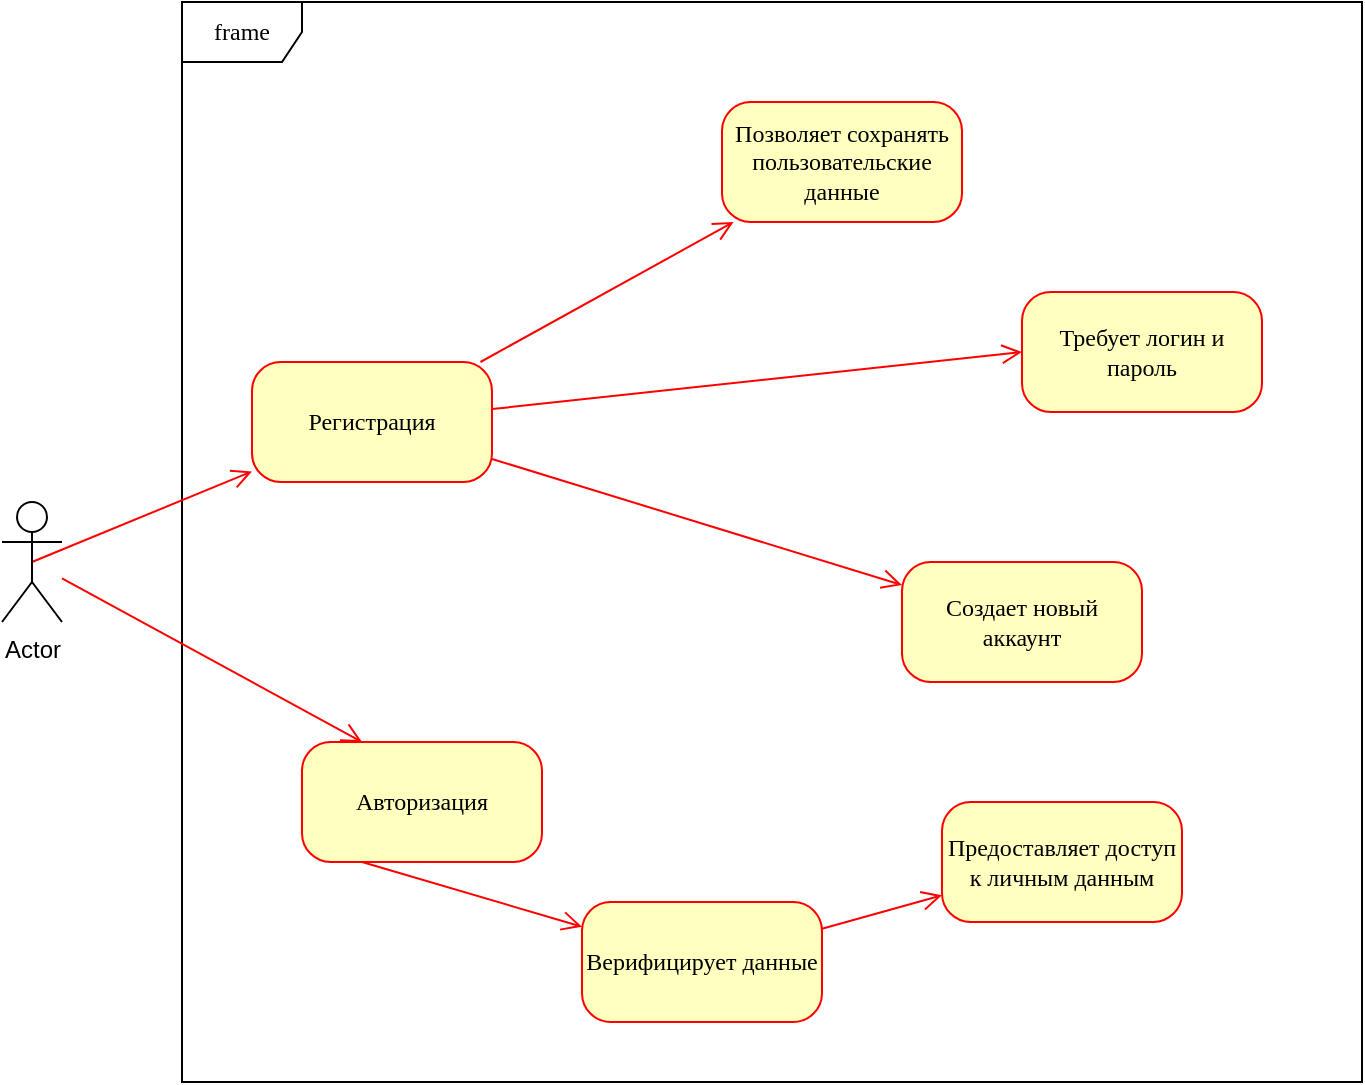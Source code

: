 <mxfile version="24.2.2" type="device">
  <diagram name="Page-1" id="FeLuHqMS68gYHYWkLC42">
    <mxGraphModel dx="1431" dy="821" grid="1" gridSize="10" guides="1" tooltips="1" connect="1" arrows="1" fold="1" page="1" pageScale="1" pageWidth="850" pageHeight="1100" math="0" shadow="0">
      <root>
        <mxCell id="0" />
        <mxCell id="1" parent="0" />
        <mxCell id="ICP9bJcg-K-e2DvkJ-tD-7" value="frame" style="shape=umlFrame;whiteSpace=wrap;html=1;rounded=1;shadow=0;comic=0;labelBackgroundColor=none;strokeWidth=1;fontFamily=Verdana;fontSize=12;align=center;container=0;fillColor=none;" vertex="1" parent="1">
          <mxGeometry x="175" y="280" width="590" height="540" as="geometry" />
        </mxCell>
        <mxCell id="ICP9bJcg-K-e2DvkJ-tD-1" value="Авторизация" style="rounded=1;whiteSpace=wrap;html=1;arcSize=24;fillColor=#ffffc0;strokeColor=#ff0000;shadow=0;comic=0;labelBackgroundColor=none;fontFamily=Verdana;fontSize=12;fontColor=#000000;align=center;" vertex="1" parent="1">
          <mxGeometry x="235" y="650" width="120" height="60" as="geometry" />
        </mxCell>
        <mxCell id="ICP9bJcg-K-e2DvkJ-tD-2" value="Регистрация" style="rounded=1;whiteSpace=wrap;html=1;arcSize=24;fillColor=#ffffc0;strokeColor=#ff0000;shadow=0;comic=0;labelBackgroundColor=none;fontFamily=Verdana;fontSize=12;fontColor=#000000;align=center;" vertex="1" parent="1">
          <mxGeometry x="210" y="460" width="120" height="60" as="geometry" />
        </mxCell>
        <mxCell id="ICP9bJcg-K-e2DvkJ-tD-3" value="Создает новый аккаунт" style="rounded=1;whiteSpace=wrap;html=1;arcSize=24;fillColor=#ffffc0;strokeColor=#ff0000;shadow=0;comic=0;labelBackgroundColor=none;fontFamily=Verdana;fontSize=12;fontColor=#000000;align=center;" vertex="1" parent="1">
          <mxGeometry x="535" y="560" width="120" height="60" as="geometry" />
        </mxCell>
        <mxCell id="ICP9bJcg-K-e2DvkJ-tD-4" style="html=1;labelBackgroundColor=none;endArrow=open;endSize=8;strokeColor=#ff0000;fontFamily=Verdana;fontSize=12;align=left;" edge="1" parent="1" source="ICP9bJcg-K-e2DvkJ-tD-2" target="ICP9bJcg-K-e2DvkJ-tD-5">
          <mxGeometry relative="1" as="geometry" />
        </mxCell>
        <mxCell id="ICP9bJcg-K-e2DvkJ-tD-5" value="Позволяет сохранять пользовательские данные" style="rounded=1;whiteSpace=wrap;html=1;arcSize=24;fillColor=#ffffc0;strokeColor=#ff0000;shadow=0;comic=0;labelBackgroundColor=none;fontFamily=Verdana;fontSize=12;fontColor=#000000;align=center;" vertex="1" parent="1">
          <mxGeometry x="445" y="330" width="120" height="60" as="geometry" />
        </mxCell>
        <mxCell id="ICP9bJcg-K-e2DvkJ-tD-6" value="Требует логин и пароль" style="rounded=1;whiteSpace=wrap;html=1;arcSize=24;fillColor=#ffffc0;strokeColor=#ff0000;shadow=0;comic=0;labelBackgroundColor=none;fontFamily=Verdana;fontSize=12;fontColor=#000000;align=center;" vertex="1" parent="1">
          <mxGeometry x="595" y="425" width="120" height="60" as="geometry" />
        </mxCell>
        <mxCell id="ICP9bJcg-K-e2DvkJ-tD-8" style="html=1;labelBackgroundColor=none;endArrow=open;endSize=8;strokeColor=#ff0000;fontFamily=Verdana;fontSize=12;align=left;exitX=0.5;exitY=0.5;exitDx=0;exitDy=0;exitPerimeter=0;" edge="1" parent="1" source="ICP9bJcg-K-e2DvkJ-tD-13" target="ICP9bJcg-K-e2DvkJ-tD-2">
          <mxGeometry relative="1" as="geometry">
            <mxPoint x="245" y="470" as="sourcePoint" />
          </mxGeometry>
        </mxCell>
        <mxCell id="ICP9bJcg-K-e2DvkJ-tD-9" style="html=1;labelBackgroundColor=none;endArrow=open;endSize=8;strokeColor=#ff0000;fontFamily=Verdana;fontSize=12;align=left;" edge="1" parent="1" source="ICP9bJcg-K-e2DvkJ-tD-2" target="ICP9bJcg-K-e2DvkJ-tD-3">
          <mxGeometry relative="1" as="geometry" />
        </mxCell>
        <mxCell id="ICP9bJcg-K-e2DvkJ-tD-10" style="html=1;entryX=0.25;entryY=0;labelBackgroundColor=none;endArrow=open;endSize=8;strokeColor=#ff0000;fontFamily=Verdana;fontSize=12;align=left;entryDx=0;entryDy=0;" edge="1" parent="1" source="ICP9bJcg-K-e2DvkJ-tD-13" target="ICP9bJcg-K-e2DvkJ-tD-1">
          <mxGeometry relative="1" as="geometry" />
        </mxCell>
        <mxCell id="ICP9bJcg-K-e2DvkJ-tD-11" style="html=1;entryX=0;entryY=0.5;labelBackgroundColor=none;endArrow=open;endSize=8;strokeColor=#ff0000;fontFamily=Verdana;fontSize=12;align=left;" edge="1" parent="1" source="ICP9bJcg-K-e2DvkJ-tD-2" target="ICP9bJcg-K-e2DvkJ-tD-6">
          <mxGeometry relative="1" as="geometry" />
        </mxCell>
        <mxCell id="ICP9bJcg-K-e2DvkJ-tD-12" style="html=1;labelBackgroundColor=none;endArrow=open;endSize=8;strokeColor=#ff0000;fontFamily=Verdana;fontSize=12;align=left;exitX=0.25;exitY=1;" edge="1" parent="1" source="ICP9bJcg-K-e2DvkJ-tD-1" target="ICP9bJcg-K-e2DvkJ-tD-14">
          <mxGeometry relative="1" as="geometry">
            <mxPoint x="435" y="835" as="sourcePoint" />
            <mxPoint x="355.667" y="815" as="targetPoint" />
          </mxGeometry>
        </mxCell>
        <mxCell id="ICP9bJcg-K-e2DvkJ-tD-13" value="Actor" style="shape=umlActor;verticalLabelPosition=bottom;verticalAlign=top;html=1;outlineConnect=0;" vertex="1" parent="1">
          <mxGeometry x="85" y="530" width="30" height="60" as="geometry" />
        </mxCell>
        <mxCell id="ICP9bJcg-K-e2DvkJ-tD-14" value="Верифицирует данные" style="rounded=1;whiteSpace=wrap;html=1;arcSize=24;fillColor=#ffffc0;strokeColor=#ff0000;shadow=0;comic=0;labelBackgroundColor=none;fontFamily=Verdana;fontSize=12;fontColor=#000000;align=center;" vertex="1" parent="1">
          <mxGeometry x="375" y="730" width="120" height="60" as="geometry" />
        </mxCell>
        <mxCell id="ICP9bJcg-K-e2DvkJ-tD-15" value="Предоставляет доступ к личным данным" style="rounded=1;whiteSpace=wrap;html=1;arcSize=24;fillColor=#ffffc0;strokeColor=#ff0000;shadow=0;comic=0;labelBackgroundColor=none;fontFamily=Verdana;fontSize=12;fontColor=#000000;align=center;" vertex="1" parent="1">
          <mxGeometry x="555" y="680" width="120" height="60" as="geometry" />
        </mxCell>
        <mxCell id="ICP9bJcg-K-e2DvkJ-tD-16" style="html=1;labelBackgroundColor=none;endArrow=open;endSize=8;strokeColor=#ff0000;fontFamily=Verdana;fontSize=12;align=left;" edge="1" parent="1" source="ICP9bJcg-K-e2DvkJ-tD-14" target="ICP9bJcg-K-e2DvkJ-tD-15">
          <mxGeometry relative="1" as="geometry">
            <mxPoint x="375" y="830" as="sourcePoint" />
            <mxPoint x="275" y="720" as="targetPoint" />
          </mxGeometry>
        </mxCell>
      </root>
    </mxGraphModel>
  </diagram>
</mxfile>
